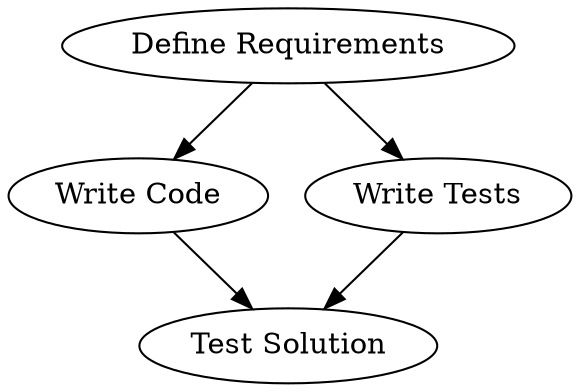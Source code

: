 digraph G {
	"Define Requirements" -> "Write Code"
	"Define Requirements" -> "Write Tests"
	"Write Code"          -> "Test Solution"
	"Write Tests"         -> "Test Solution"
}
